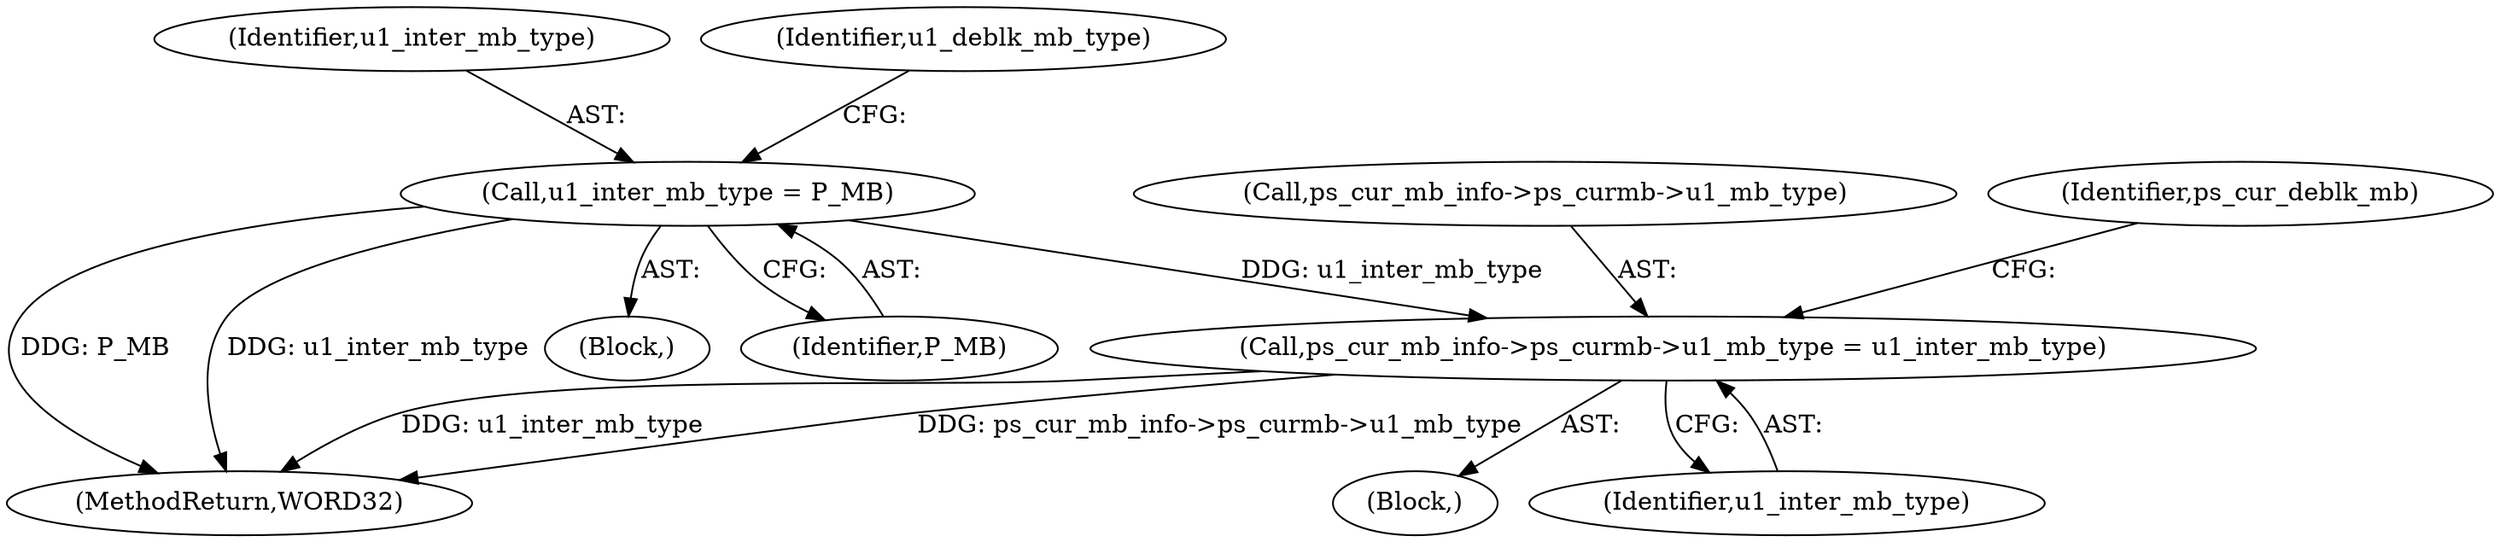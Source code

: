digraph "0_Android_cc676ebd95247646e67907ccab150fb77a847335_0@pointer" {
"1001131" [label="(Call,ps_cur_mb_info->ps_curmb->u1_mb_type = u1_inter_mb_type)"];
"1000914" [label="(Call,u1_inter_mb_type = P_MB)"];
"1001131" [label="(Call,ps_cur_mb_info->ps_curmb->u1_mb_type = u1_inter_mb_type)"];
"1001132" [label="(Call,ps_cur_mb_info->ps_curmb->u1_mb_type)"];
"1000914" [label="(Call,u1_inter_mb_type = P_MB)"];
"1000915" [label="(Identifier,u1_inter_mb_type)"];
"1000916" [label="(Identifier,P_MB)"];
"1001137" [label="(Identifier,u1_inter_mb_type)"];
"1001350" [label="(MethodReturn,WORD32)"];
"1001140" [label="(Identifier,ps_cur_deblk_mb)"];
"1000918" [label="(Identifier,u1_deblk_mb_type)"];
"1000136" [label="(Block,)"];
"1000997" [label="(Block,)"];
"1001131" -> "1000997"  [label="AST: "];
"1001131" -> "1001137"  [label="CFG: "];
"1001132" -> "1001131"  [label="AST: "];
"1001137" -> "1001131"  [label="AST: "];
"1001140" -> "1001131"  [label="CFG: "];
"1001131" -> "1001350"  [label="DDG: u1_inter_mb_type"];
"1001131" -> "1001350"  [label="DDG: ps_cur_mb_info->ps_curmb->u1_mb_type"];
"1000914" -> "1001131"  [label="DDG: u1_inter_mb_type"];
"1000914" -> "1000136"  [label="AST: "];
"1000914" -> "1000916"  [label="CFG: "];
"1000915" -> "1000914"  [label="AST: "];
"1000916" -> "1000914"  [label="AST: "];
"1000918" -> "1000914"  [label="CFG: "];
"1000914" -> "1001350"  [label="DDG: P_MB"];
"1000914" -> "1001350"  [label="DDG: u1_inter_mb_type"];
}
